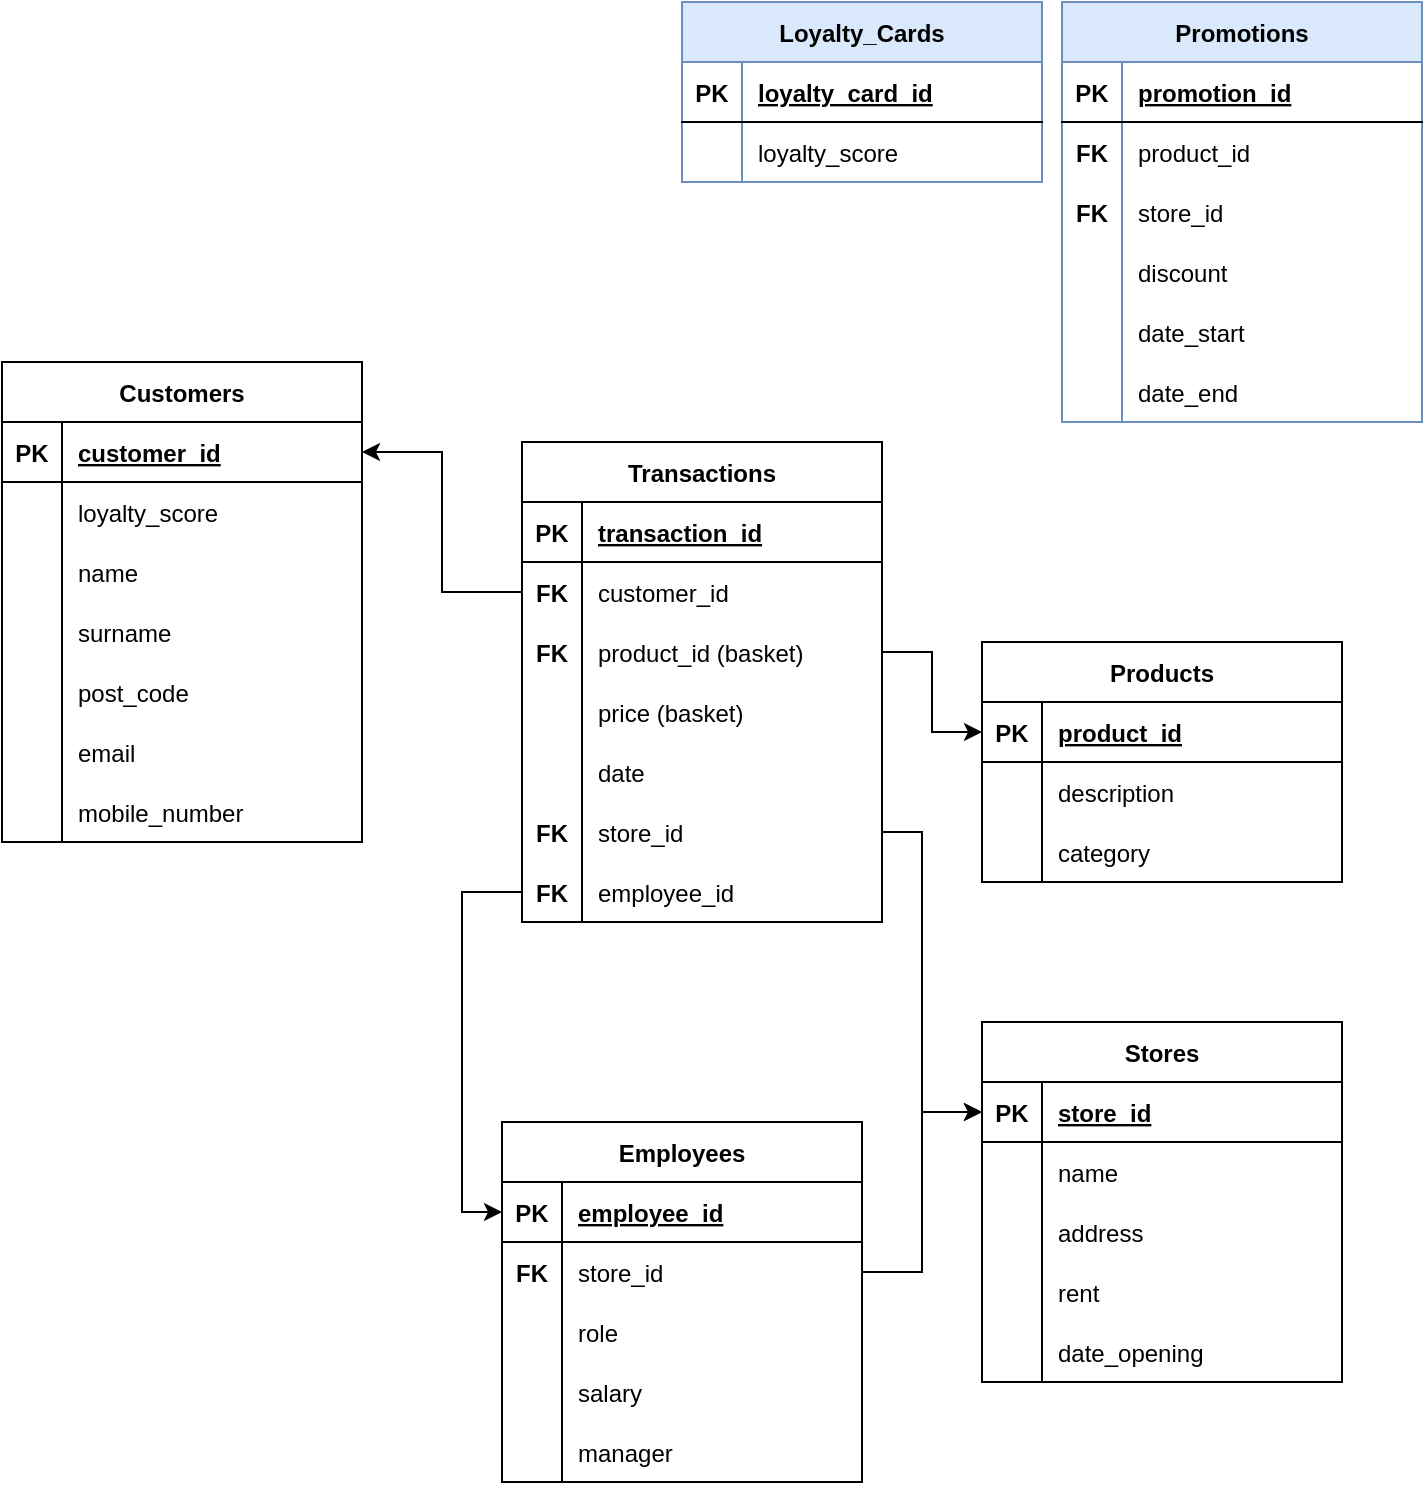 <mxfile version="17.4.6" type="github">
  <diagram id="8zpgHY2eC4enXWlwEsFc" name="Page-1">
    <mxGraphModel dx="1426" dy="801" grid="1" gridSize="10" guides="1" tooltips="1" connect="1" arrows="1" fold="1" page="1" pageScale="1" pageWidth="827" pageHeight="1169" math="0" shadow="0">
      <root>
        <mxCell id="0" />
        <mxCell id="1" parent="0" />
        <mxCell id="gg4rEo2kOgMT4Y4ymjYf-1" value="Customers" style="shape=table;startSize=30;container=1;collapsible=1;childLayout=tableLayout;fixedRows=1;rowLines=0;fontStyle=1;align=center;resizeLast=1;" vertex="1" parent="1">
          <mxGeometry x="40" y="530" width="180" height="240" as="geometry" />
        </mxCell>
        <mxCell id="gg4rEo2kOgMT4Y4ymjYf-2" value="" style="shape=tableRow;horizontal=0;startSize=0;swimlaneHead=0;swimlaneBody=0;fillColor=none;collapsible=0;dropTarget=0;points=[[0,0.5],[1,0.5]];portConstraint=eastwest;top=0;left=0;right=0;bottom=1;" vertex="1" parent="gg4rEo2kOgMT4Y4ymjYf-1">
          <mxGeometry y="30" width="180" height="30" as="geometry" />
        </mxCell>
        <mxCell id="gg4rEo2kOgMT4Y4ymjYf-3" value="PK" style="shape=partialRectangle;connectable=0;fillColor=none;top=0;left=0;bottom=0;right=0;fontStyle=1;overflow=hidden;" vertex="1" parent="gg4rEo2kOgMT4Y4ymjYf-2">
          <mxGeometry width="30" height="30" as="geometry">
            <mxRectangle width="30" height="30" as="alternateBounds" />
          </mxGeometry>
        </mxCell>
        <mxCell id="gg4rEo2kOgMT4Y4ymjYf-4" value="customer_id" style="shape=partialRectangle;connectable=0;fillColor=none;top=0;left=0;bottom=0;right=0;align=left;spacingLeft=6;fontStyle=5;overflow=hidden;" vertex="1" parent="gg4rEo2kOgMT4Y4ymjYf-2">
          <mxGeometry x="30" width="150" height="30" as="geometry">
            <mxRectangle width="150" height="30" as="alternateBounds" />
          </mxGeometry>
        </mxCell>
        <mxCell id="gg4rEo2kOgMT4Y4ymjYf-5" value="" style="shape=tableRow;horizontal=0;startSize=0;swimlaneHead=0;swimlaneBody=0;fillColor=none;collapsible=0;dropTarget=0;points=[[0,0.5],[1,0.5]];portConstraint=eastwest;top=0;left=0;right=0;bottom=0;" vertex="1" parent="gg4rEo2kOgMT4Y4ymjYf-1">
          <mxGeometry y="60" width="180" height="30" as="geometry" />
        </mxCell>
        <mxCell id="gg4rEo2kOgMT4Y4ymjYf-6" value="" style="shape=partialRectangle;connectable=0;fillColor=none;top=0;left=0;bottom=0;right=0;editable=1;overflow=hidden;fontStyle=1" vertex="1" parent="gg4rEo2kOgMT4Y4ymjYf-5">
          <mxGeometry width="30" height="30" as="geometry">
            <mxRectangle width="30" height="30" as="alternateBounds" />
          </mxGeometry>
        </mxCell>
        <mxCell id="gg4rEo2kOgMT4Y4ymjYf-7" value="loyalty_score" style="shape=partialRectangle;connectable=0;fillColor=none;top=0;left=0;bottom=0;right=0;align=left;spacingLeft=6;overflow=hidden;" vertex="1" parent="gg4rEo2kOgMT4Y4ymjYf-5">
          <mxGeometry x="30" width="150" height="30" as="geometry">
            <mxRectangle width="150" height="30" as="alternateBounds" />
          </mxGeometry>
        </mxCell>
        <mxCell id="gg4rEo2kOgMT4Y4ymjYf-8" value="" style="shape=tableRow;horizontal=0;startSize=0;swimlaneHead=0;swimlaneBody=0;fillColor=none;collapsible=0;dropTarget=0;points=[[0,0.5],[1,0.5]];portConstraint=eastwest;top=0;left=0;right=0;bottom=0;" vertex="1" parent="gg4rEo2kOgMT4Y4ymjYf-1">
          <mxGeometry y="90" width="180" height="30" as="geometry" />
        </mxCell>
        <mxCell id="gg4rEo2kOgMT4Y4ymjYf-9" value="" style="shape=partialRectangle;connectable=0;fillColor=none;top=0;left=0;bottom=0;right=0;editable=1;overflow=hidden;" vertex="1" parent="gg4rEo2kOgMT4Y4ymjYf-8">
          <mxGeometry width="30" height="30" as="geometry">
            <mxRectangle width="30" height="30" as="alternateBounds" />
          </mxGeometry>
        </mxCell>
        <mxCell id="gg4rEo2kOgMT4Y4ymjYf-10" value="name" style="shape=partialRectangle;connectable=0;fillColor=none;top=0;left=0;bottom=0;right=0;align=left;spacingLeft=6;overflow=hidden;" vertex="1" parent="gg4rEo2kOgMT4Y4ymjYf-8">
          <mxGeometry x="30" width="150" height="30" as="geometry">
            <mxRectangle width="150" height="30" as="alternateBounds" />
          </mxGeometry>
        </mxCell>
        <mxCell id="gg4rEo2kOgMT4Y4ymjYf-11" value="" style="shape=tableRow;horizontal=0;startSize=0;swimlaneHead=0;swimlaneBody=0;fillColor=none;collapsible=0;dropTarget=0;points=[[0,0.5],[1,0.5]];portConstraint=eastwest;top=0;left=0;right=0;bottom=0;" vertex="1" parent="gg4rEo2kOgMT4Y4ymjYf-1">
          <mxGeometry y="120" width="180" height="30" as="geometry" />
        </mxCell>
        <mxCell id="gg4rEo2kOgMT4Y4ymjYf-12" value="" style="shape=partialRectangle;connectable=0;fillColor=none;top=0;left=0;bottom=0;right=0;editable=1;overflow=hidden;" vertex="1" parent="gg4rEo2kOgMT4Y4ymjYf-11">
          <mxGeometry width="30" height="30" as="geometry">
            <mxRectangle width="30" height="30" as="alternateBounds" />
          </mxGeometry>
        </mxCell>
        <mxCell id="gg4rEo2kOgMT4Y4ymjYf-13" value="surname" style="shape=partialRectangle;connectable=0;fillColor=none;top=0;left=0;bottom=0;right=0;align=left;spacingLeft=6;overflow=hidden;" vertex="1" parent="gg4rEo2kOgMT4Y4ymjYf-11">
          <mxGeometry x="30" width="150" height="30" as="geometry">
            <mxRectangle width="150" height="30" as="alternateBounds" />
          </mxGeometry>
        </mxCell>
        <mxCell id="gg4rEo2kOgMT4Y4ymjYf-82" style="shape=tableRow;horizontal=0;startSize=0;swimlaneHead=0;swimlaneBody=0;fillColor=none;collapsible=0;dropTarget=0;points=[[0,0.5],[1,0.5]];portConstraint=eastwest;top=0;left=0;right=0;bottom=0;" vertex="1" parent="gg4rEo2kOgMT4Y4ymjYf-1">
          <mxGeometry y="150" width="180" height="30" as="geometry" />
        </mxCell>
        <mxCell id="gg4rEo2kOgMT4Y4ymjYf-83" style="shape=partialRectangle;connectable=0;fillColor=none;top=0;left=0;bottom=0;right=0;editable=1;overflow=hidden;" vertex="1" parent="gg4rEo2kOgMT4Y4ymjYf-82">
          <mxGeometry width="30" height="30" as="geometry">
            <mxRectangle width="30" height="30" as="alternateBounds" />
          </mxGeometry>
        </mxCell>
        <mxCell id="gg4rEo2kOgMT4Y4ymjYf-84" value="post_code" style="shape=partialRectangle;connectable=0;fillColor=none;top=0;left=0;bottom=0;right=0;align=left;spacingLeft=6;overflow=hidden;" vertex="1" parent="gg4rEo2kOgMT4Y4ymjYf-82">
          <mxGeometry x="30" width="150" height="30" as="geometry">
            <mxRectangle width="150" height="30" as="alternateBounds" />
          </mxGeometry>
        </mxCell>
        <mxCell id="gg4rEo2kOgMT4Y4ymjYf-85" style="shape=tableRow;horizontal=0;startSize=0;swimlaneHead=0;swimlaneBody=0;fillColor=none;collapsible=0;dropTarget=0;points=[[0,0.5],[1,0.5]];portConstraint=eastwest;top=0;left=0;right=0;bottom=0;" vertex="1" parent="gg4rEo2kOgMT4Y4ymjYf-1">
          <mxGeometry y="180" width="180" height="30" as="geometry" />
        </mxCell>
        <mxCell id="gg4rEo2kOgMT4Y4ymjYf-86" style="shape=partialRectangle;connectable=0;fillColor=none;top=0;left=0;bottom=0;right=0;editable=1;overflow=hidden;" vertex="1" parent="gg4rEo2kOgMT4Y4ymjYf-85">
          <mxGeometry width="30" height="30" as="geometry">
            <mxRectangle width="30" height="30" as="alternateBounds" />
          </mxGeometry>
        </mxCell>
        <mxCell id="gg4rEo2kOgMT4Y4ymjYf-87" value="email" style="shape=partialRectangle;connectable=0;fillColor=none;top=0;left=0;bottom=0;right=0;align=left;spacingLeft=6;overflow=hidden;" vertex="1" parent="gg4rEo2kOgMT4Y4ymjYf-85">
          <mxGeometry x="30" width="150" height="30" as="geometry">
            <mxRectangle width="150" height="30" as="alternateBounds" />
          </mxGeometry>
        </mxCell>
        <mxCell id="gg4rEo2kOgMT4Y4ymjYf-88" style="shape=tableRow;horizontal=0;startSize=0;swimlaneHead=0;swimlaneBody=0;fillColor=none;collapsible=0;dropTarget=0;points=[[0,0.5],[1,0.5]];portConstraint=eastwest;top=0;left=0;right=0;bottom=0;" vertex="1" parent="gg4rEo2kOgMT4Y4ymjYf-1">
          <mxGeometry y="210" width="180" height="30" as="geometry" />
        </mxCell>
        <mxCell id="gg4rEo2kOgMT4Y4ymjYf-89" style="shape=partialRectangle;connectable=0;fillColor=none;top=0;left=0;bottom=0;right=0;editable=1;overflow=hidden;" vertex="1" parent="gg4rEo2kOgMT4Y4ymjYf-88">
          <mxGeometry width="30" height="30" as="geometry">
            <mxRectangle width="30" height="30" as="alternateBounds" />
          </mxGeometry>
        </mxCell>
        <mxCell id="gg4rEo2kOgMT4Y4ymjYf-90" value="mobile_number" style="shape=partialRectangle;connectable=0;fillColor=none;top=0;left=0;bottom=0;right=0;align=left;spacingLeft=6;overflow=hidden;" vertex="1" parent="gg4rEo2kOgMT4Y4ymjYf-88">
          <mxGeometry x="30" width="150" height="30" as="geometry">
            <mxRectangle width="150" height="30" as="alternateBounds" />
          </mxGeometry>
        </mxCell>
        <mxCell id="gg4rEo2kOgMT4Y4ymjYf-17" value="Transactions" style="shape=table;startSize=30;container=1;collapsible=1;childLayout=tableLayout;fixedRows=1;rowLines=0;fontStyle=1;align=center;resizeLast=1;" vertex="1" parent="1">
          <mxGeometry x="300" y="570" width="180" height="240" as="geometry">
            <mxRectangle x="280" y="430" width="110" height="30" as="alternateBounds" />
          </mxGeometry>
        </mxCell>
        <mxCell id="gg4rEo2kOgMT4Y4ymjYf-18" value="" style="shape=tableRow;horizontal=0;startSize=0;swimlaneHead=0;swimlaneBody=0;fillColor=none;collapsible=0;dropTarget=0;points=[[0,0.5],[1,0.5]];portConstraint=eastwest;top=0;left=0;right=0;bottom=1;" vertex="1" parent="gg4rEo2kOgMT4Y4ymjYf-17">
          <mxGeometry y="30" width="180" height="30" as="geometry" />
        </mxCell>
        <mxCell id="gg4rEo2kOgMT4Y4ymjYf-19" value="PK" style="shape=partialRectangle;connectable=0;fillColor=none;top=0;left=0;bottom=0;right=0;fontStyle=1;overflow=hidden;" vertex="1" parent="gg4rEo2kOgMT4Y4ymjYf-18">
          <mxGeometry width="30" height="30" as="geometry">
            <mxRectangle width="30" height="30" as="alternateBounds" />
          </mxGeometry>
        </mxCell>
        <mxCell id="gg4rEo2kOgMT4Y4ymjYf-20" value="transaction_id" style="shape=partialRectangle;connectable=0;fillColor=none;top=0;left=0;bottom=0;right=0;align=left;spacingLeft=6;fontStyle=5;overflow=hidden;" vertex="1" parent="gg4rEo2kOgMT4Y4ymjYf-18">
          <mxGeometry x="30" width="150" height="30" as="geometry">
            <mxRectangle width="150" height="30" as="alternateBounds" />
          </mxGeometry>
        </mxCell>
        <mxCell id="gg4rEo2kOgMT4Y4ymjYf-21" value="" style="shape=tableRow;horizontal=0;startSize=0;swimlaneHead=0;swimlaneBody=0;fillColor=none;collapsible=0;dropTarget=0;points=[[0,0.5],[1,0.5]];portConstraint=eastwest;top=0;left=0;right=0;bottom=0;" vertex="1" parent="gg4rEo2kOgMT4Y4ymjYf-17">
          <mxGeometry y="60" width="180" height="30" as="geometry" />
        </mxCell>
        <mxCell id="gg4rEo2kOgMT4Y4ymjYf-22" value="FK" style="shape=partialRectangle;connectable=0;fillColor=none;top=0;left=0;bottom=0;right=0;editable=1;overflow=hidden;fontStyle=1" vertex="1" parent="gg4rEo2kOgMT4Y4ymjYf-21">
          <mxGeometry width="30" height="30" as="geometry">
            <mxRectangle width="30" height="30" as="alternateBounds" />
          </mxGeometry>
        </mxCell>
        <mxCell id="gg4rEo2kOgMT4Y4ymjYf-23" value="customer_id" style="shape=partialRectangle;connectable=0;fillColor=none;top=0;left=0;bottom=0;right=0;align=left;spacingLeft=6;overflow=hidden;" vertex="1" parent="gg4rEo2kOgMT4Y4ymjYf-21">
          <mxGeometry x="30" width="150" height="30" as="geometry">
            <mxRectangle width="150" height="30" as="alternateBounds" />
          </mxGeometry>
        </mxCell>
        <mxCell id="gg4rEo2kOgMT4Y4ymjYf-148" style="shape=tableRow;horizontal=0;startSize=0;swimlaneHead=0;swimlaneBody=0;fillColor=none;collapsible=0;dropTarget=0;points=[[0,0.5],[1,0.5]];portConstraint=eastwest;top=0;left=0;right=0;bottom=0;" vertex="1" parent="gg4rEo2kOgMT4Y4ymjYf-17">
          <mxGeometry y="90" width="180" height="30" as="geometry" />
        </mxCell>
        <mxCell id="gg4rEo2kOgMT4Y4ymjYf-149" value="FK" style="shape=partialRectangle;connectable=0;fillColor=none;top=0;left=0;bottom=0;right=0;editable=1;overflow=hidden;fontStyle=1" vertex="1" parent="gg4rEo2kOgMT4Y4ymjYf-148">
          <mxGeometry width="30" height="30" as="geometry">
            <mxRectangle width="30" height="30" as="alternateBounds" />
          </mxGeometry>
        </mxCell>
        <mxCell id="gg4rEo2kOgMT4Y4ymjYf-150" value="product_id (basket)" style="shape=partialRectangle;connectable=0;fillColor=none;top=0;left=0;bottom=0;right=0;align=left;spacingLeft=6;overflow=hidden;" vertex="1" parent="gg4rEo2kOgMT4Y4ymjYf-148">
          <mxGeometry x="30" width="150" height="30" as="geometry">
            <mxRectangle width="150" height="30" as="alternateBounds" />
          </mxGeometry>
        </mxCell>
        <mxCell id="gg4rEo2kOgMT4Y4ymjYf-154" style="shape=tableRow;horizontal=0;startSize=0;swimlaneHead=0;swimlaneBody=0;fillColor=none;collapsible=0;dropTarget=0;points=[[0,0.5],[1,0.5]];portConstraint=eastwest;top=0;left=0;right=0;bottom=0;" vertex="1" parent="gg4rEo2kOgMT4Y4ymjYf-17">
          <mxGeometry y="120" width="180" height="30" as="geometry" />
        </mxCell>
        <mxCell id="gg4rEo2kOgMT4Y4ymjYf-155" style="shape=partialRectangle;connectable=0;fillColor=none;top=0;left=0;bottom=0;right=0;editable=1;overflow=hidden;fontStyle=1" vertex="1" parent="gg4rEo2kOgMT4Y4ymjYf-154">
          <mxGeometry width="30" height="30" as="geometry">
            <mxRectangle width="30" height="30" as="alternateBounds" />
          </mxGeometry>
        </mxCell>
        <mxCell id="gg4rEo2kOgMT4Y4ymjYf-156" value="price (basket)" style="shape=partialRectangle;connectable=0;fillColor=none;top=0;left=0;bottom=0;right=0;align=left;spacingLeft=6;overflow=hidden;" vertex="1" parent="gg4rEo2kOgMT4Y4ymjYf-154">
          <mxGeometry x="30" width="150" height="30" as="geometry">
            <mxRectangle width="150" height="30" as="alternateBounds" />
          </mxGeometry>
        </mxCell>
        <mxCell id="gg4rEo2kOgMT4Y4ymjYf-27" value="" style="shape=tableRow;horizontal=0;startSize=0;swimlaneHead=0;swimlaneBody=0;fillColor=none;collapsible=0;dropTarget=0;points=[[0,0.5],[1,0.5]];portConstraint=eastwest;top=0;left=0;right=0;bottom=0;" vertex="1" parent="gg4rEo2kOgMT4Y4ymjYf-17">
          <mxGeometry y="150" width="180" height="30" as="geometry" />
        </mxCell>
        <mxCell id="gg4rEo2kOgMT4Y4ymjYf-28" value="" style="shape=partialRectangle;connectable=0;fillColor=none;top=0;left=0;bottom=0;right=0;editable=1;overflow=hidden;" vertex="1" parent="gg4rEo2kOgMT4Y4ymjYf-27">
          <mxGeometry width="30" height="30" as="geometry">
            <mxRectangle width="30" height="30" as="alternateBounds" />
          </mxGeometry>
        </mxCell>
        <mxCell id="gg4rEo2kOgMT4Y4ymjYf-29" value="date" style="shape=partialRectangle;connectable=0;fillColor=none;top=0;left=0;bottom=0;right=0;align=left;spacingLeft=6;overflow=hidden;" vertex="1" parent="gg4rEo2kOgMT4Y4ymjYf-27">
          <mxGeometry x="30" width="150" height="30" as="geometry">
            <mxRectangle width="150" height="30" as="alternateBounds" />
          </mxGeometry>
        </mxCell>
        <mxCell id="gg4rEo2kOgMT4Y4ymjYf-76" style="shape=tableRow;horizontal=0;startSize=0;swimlaneHead=0;swimlaneBody=0;fillColor=none;collapsible=0;dropTarget=0;points=[[0,0.5],[1,0.5]];portConstraint=eastwest;top=0;left=0;right=0;bottom=0;" vertex="1" parent="gg4rEo2kOgMT4Y4ymjYf-17">
          <mxGeometry y="180" width="180" height="30" as="geometry" />
        </mxCell>
        <mxCell id="gg4rEo2kOgMT4Y4ymjYf-77" value="FK" style="shape=partialRectangle;connectable=0;fillColor=none;top=0;left=0;bottom=0;right=0;editable=1;overflow=hidden;fontStyle=1" vertex="1" parent="gg4rEo2kOgMT4Y4ymjYf-76">
          <mxGeometry width="30" height="30" as="geometry">
            <mxRectangle width="30" height="30" as="alternateBounds" />
          </mxGeometry>
        </mxCell>
        <mxCell id="gg4rEo2kOgMT4Y4ymjYf-78" value="store_id" style="shape=partialRectangle;connectable=0;fillColor=none;top=0;left=0;bottom=0;right=0;align=left;spacingLeft=6;overflow=hidden;" vertex="1" parent="gg4rEo2kOgMT4Y4ymjYf-76">
          <mxGeometry x="30" width="150" height="30" as="geometry">
            <mxRectangle width="150" height="30" as="alternateBounds" />
          </mxGeometry>
        </mxCell>
        <mxCell id="gg4rEo2kOgMT4Y4ymjYf-79" style="shape=tableRow;horizontal=0;startSize=0;swimlaneHead=0;swimlaneBody=0;fillColor=none;collapsible=0;dropTarget=0;points=[[0,0.5],[1,0.5]];portConstraint=eastwest;top=0;left=0;right=0;bottom=0;" vertex="1" parent="gg4rEo2kOgMT4Y4ymjYf-17">
          <mxGeometry y="210" width="180" height="30" as="geometry" />
        </mxCell>
        <mxCell id="gg4rEo2kOgMT4Y4ymjYf-80" value="FK" style="shape=partialRectangle;connectable=0;fillColor=none;top=0;left=0;bottom=0;right=0;editable=1;overflow=hidden;fontStyle=1" vertex="1" parent="gg4rEo2kOgMT4Y4ymjYf-79">
          <mxGeometry width="30" height="30" as="geometry">
            <mxRectangle width="30" height="30" as="alternateBounds" />
          </mxGeometry>
        </mxCell>
        <mxCell id="gg4rEo2kOgMT4Y4ymjYf-81" value="employee_id" style="shape=partialRectangle;connectable=0;fillColor=none;top=0;left=0;bottom=0;right=0;align=left;spacingLeft=6;overflow=hidden;" vertex="1" parent="gg4rEo2kOgMT4Y4ymjYf-79">
          <mxGeometry x="30" width="150" height="30" as="geometry">
            <mxRectangle width="150" height="30" as="alternateBounds" />
          </mxGeometry>
        </mxCell>
        <mxCell id="gg4rEo2kOgMT4Y4ymjYf-31" value="" style="shape=tableRow;horizontal=0;startSize=0;swimlaneHead=0;swimlaneBody=0;fillColor=none;collapsible=0;dropTarget=0;points=[[0,0.5],[1,0.5]];portConstraint=eastwest;top=0;left=0;right=0;bottom=0;" vertex="1" parent="1">
          <mxGeometry x="40" y="680" width="180" height="30" as="geometry" />
        </mxCell>
        <mxCell id="gg4rEo2kOgMT4Y4ymjYf-32" value="" style="shape=partialRectangle;connectable=0;fillColor=none;top=0;left=0;bottom=0;right=0;editable=1;overflow=hidden;" vertex="1" parent="gg4rEo2kOgMT4Y4ymjYf-31">
          <mxGeometry width="30" height="30" as="geometry">
            <mxRectangle width="30" height="30" as="alternateBounds" />
          </mxGeometry>
        </mxCell>
        <mxCell id="gg4rEo2kOgMT4Y4ymjYf-91" value="Products" style="shape=table;startSize=30;container=1;collapsible=1;childLayout=tableLayout;fixedRows=1;rowLines=0;fontStyle=1;align=center;resizeLast=1;" vertex="1" parent="1">
          <mxGeometry x="530" y="670" width="180" height="120" as="geometry">
            <mxRectangle x="280" y="430" width="110" height="30" as="alternateBounds" />
          </mxGeometry>
        </mxCell>
        <mxCell id="gg4rEo2kOgMT4Y4ymjYf-92" value="" style="shape=tableRow;horizontal=0;startSize=0;swimlaneHead=0;swimlaneBody=0;fillColor=none;collapsible=0;dropTarget=0;points=[[0,0.5],[1,0.5]];portConstraint=eastwest;top=0;left=0;right=0;bottom=1;" vertex="1" parent="gg4rEo2kOgMT4Y4ymjYf-91">
          <mxGeometry y="30" width="180" height="30" as="geometry" />
        </mxCell>
        <mxCell id="gg4rEo2kOgMT4Y4ymjYf-93" value="PK" style="shape=partialRectangle;connectable=0;fillColor=none;top=0;left=0;bottom=0;right=0;fontStyle=1;overflow=hidden;" vertex="1" parent="gg4rEo2kOgMT4Y4ymjYf-92">
          <mxGeometry width="30" height="30" as="geometry">
            <mxRectangle width="30" height="30" as="alternateBounds" />
          </mxGeometry>
        </mxCell>
        <mxCell id="gg4rEo2kOgMT4Y4ymjYf-94" value="product_id" style="shape=partialRectangle;connectable=0;fillColor=none;top=0;left=0;bottom=0;right=0;align=left;spacingLeft=6;fontStyle=5;overflow=hidden;" vertex="1" parent="gg4rEo2kOgMT4Y4ymjYf-92">
          <mxGeometry x="30" width="150" height="30" as="geometry">
            <mxRectangle width="150" height="30" as="alternateBounds" />
          </mxGeometry>
        </mxCell>
        <mxCell id="gg4rEo2kOgMT4Y4ymjYf-95" value="" style="shape=tableRow;horizontal=0;startSize=0;swimlaneHead=0;swimlaneBody=0;fillColor=none;collapsible=0;dropTarget=0;points=[[0,0.5],[1,0.5]];portConstraint=eastwest;top=0;left=0;right=0;bottom=0;" vertex="1" parent="gg4rEo2kOgMT4Y4ymjYf-91">
          <mxGeometry y="60" width="180" height="30" as="geometry" />
        </mxCell>
        <mxCell id="gg4rEo2kOgMT4Y4ymjYf-96" value="" style="shape=partialRectangle;connectable=0;fillColor=none;top=0;left=0;bottom=0;right=0;editable=1;overflow=hidden;fontStyle=1" vertex="1" parent="gg4rEo2kOgMT4Y4ymjYf-95">
          <mxGeometry width="30" height="30" as="geometry">
            <mxRectangle width="30" height="30" as="alternateBounds" />
          </mxGeometry>
        </mxCell>
        <mxCell id="gg4rEo2kOgMT4Y4ymjYf-97" value="description" style="shape=partialRectangle;connectable=0;fillColor=none;top=0;left=0;bottom=0;right=0;align=left;spacingLeft=6;overflow=hidden;" vertex="1" parent="gg4rEo2kOgMT4Y4ymjYf-95">
          <mxGeometry x="30" width="150" height="30" as="geometry">
            <mxRectangle width="150" height="30" as="alternateBounds" />
          </mxGeometry>
        </mxCell>
        <mxCell id="gg4rEo2kOgMT4Y4ymjYf-98" value="" style="shape=tableRow;horizontal=0;startSize=0;swimlaneHead=0;swimlaneBody=0;fillColor=none;collapsible=0;dropTarget=0;points=[[0,0.5],[1,0.5]];portConstraint=eastwest;top=0;left=0;right=0;bottom=0;" vertex="1" parent="gg4rEo2kOgMT4Y4ymjYf-91">
          <mxGeometry y="90" width="180" height="30" as="geometry" />
        </mxCell>
        <mxCell id="gg4rEo2kOgMT4Y4ymjYf-99" value="" style="shape=partialRectangle;connectable=0;fillColor=none;top=0;left=0;bottom=0;right=0;editable=1;overflow=hidden;" vertex="1" parent="gg4rEo2kOgMT4Y4ymjYf-98">
          <mxGeometry width="30" height="30" as="geometry">
            <mxRectangle width="30" height="30" as="alternateBounds" />
          </mxGeometry>
        </mxCell>
        <mxCell id="gg4rEo2kOgMT4Y4ymjYf-100" value="category" style="shape=partialRectangle;connectable=0;fillColor=none;top=0;left=0;bottom=0;right=0;align=left;spacingLeft=6;overflow=hidden;" vertex="1" parent="gg4rEo2kOgMT4Y4ymjYf-98">
          <mxGeometry x="30" width="150" height="30" as="geometry">
            <mxRectangle width="150" height="30" as="alternateBounds" />
          </mxGeometry>
        </mxCell>
        <mxCell id="gg4rEo2kOgMT4Y4ymjYf-110" value="Loyalty_Cards" style="shape=table;startSize=30;container=1;collapsible=1;childLayout=tableLayout;fixedRows=1;rowLines=0;fontStyle=1;align=center;resizeLast=1;fillColor=#dae8fc;strokeColor=#6c8ebf;" vertex="1" parent="1">
          <mxGeometry x="380" y="350" width="180" height="90" as="geometry">
            <mxRectangle x="280" y="430" width="110" height="30" as="alternateBounds" />
          </mxGeometry>
        </mxCell>
        <mxCell id="gg4rEo2kOgMT4Y4ymjYf-111" value="" style="shape=tableRow;horizontal=0;startSize=0;swimlaneHead=0;swimlaneBody=0;fillColor=none;collapsible=0;dropTarget=0;points=[[0,0.5],[1,0.5]];portConstraint=eastwest;top=0;left=0;right=0;bottom=1;" vertex="1" parent="gg4rEo2kOgMT4Y4ymjYf-110">
          <mxGeometry y="30" width="180" height="30" as="geometry" />
        </mxCell>
        <mxCell id="gg4rEo2kOgMT4Y4ymjYf-112" value="PK" style="shape=partialRectangle;connectable=0;fillColor=none;top=0;left=0;bottom=0;right=0;fontStyle=1;overflow=hidden;" vertex="1" parent="gg4rEo2kOgMT4Y4ymjYf-111">
          <mxGeometry width="30" height="30" as="geometry">
            <mxRectangle width="30" height="30" as="alternateBounds" />
          </mxGeometry>
        </mxCell>
        <mxCell id="gg4rEo2kOgMT4Y4ymjYf-113" value="loyalty_card_id" style="shape=partialRectangle;connectable=0;fillColor=none;top=0;left=0;bottom=0;right=0;align=left;spacingLeft=6;fontStyle=5;overflow=hidden;" vertex="1" parent="gg4rEo2kOgMT4Y4ymjYf-111">
          <mxGeometry x="30" width="150" height="30" as="geometry">
            <mxRectangle width="150" height="30" as="alternateBounds" />
          </mxGeometry>
        </mxCell>
        <mxCell id="gg4rEo2kOgMT4Y4ymjYf-117" value="" style="shape=tableRow;horizontal=0;startSize=0;swimlaneHead=0;swimlaneBody=0;fillColor=none;collapsible=0;dropTarget=0;points=[[0,0.5],[1,0.5]];portConstraint=eastwest;top=0;left=0;right=0;bottom=0;" vertex="1" parent="gg4rEo2kOgMT4Y4ymjYf-110">
          <mxGeometry y="60" width="180" height="30" as="geometry" />
        </mxCell>
        <mxCell id="gg4rEo2kOgMT4Y4ymjYf-118" value="" style="shape=partialRectangle;connectable=0;fillColor=none;top=0;left=0;bottom=0;right=0;editable=1;overflow=hidden;" vertex="1" parent="gg4rEo2kOgMT4Y4ymjYf-117">
          <mxGeometry width="30" height="30" as="geometry">
            <mxRectangle width="30" height="30" as="alternateBounds" />
          </mxGeometry>
        </mxCell>
        <mxCell id="gg4rEo2kOgMT4Y4ymjYf-119" value="loyalty_score" style="shape=partialRectangle;connectable=0;fillColor=none;top=0;left=0;bottom=0;right=0;align=left;spacingLeft=6;overflow=hidden;" vertex="1" parent="gg4rEo2kOgMT4Y4ymjYf-117">
          <mxGeometry x="30" width="150" height="30" as="geometry">
            <mxRectangle width="150" height="30" as="alternateBounds" />
          </mxGeometry>
        </mxCell>
        <mxCell id="gg4rEo2kOgMT4Y4ymjYf-147" style="edgeStyle=orthogonalEdgeStyle;rounded=0;orthogonalLoop=1;jettySize=auto;html=1;entryX=1;entryY=0.5;entryDx=0;entryDy=0;" edge="1" parent="1" source="gg4rEo2kOgMT4Y4ymjYf-21" target="gg4rEo2kOgMT4Y4ymjYf-2">
          <mxGeometry relative="1" as="geometry" />
        </mxCell>
        <mxCell id="gg4rEo2kOgMT4Y4ymjYf-157" style="edgeStyle=orthogonalEdgeStyle;rounded=0;orthogonalLoop=1;jettySize=auto;html=1;entryX=0;entryY=0.5;entryDx=0;entryDy=0;" edge="1" parent="1" source="gg4rEo2kOgMT4Y4ymjYf-148" target="gg4rEo2kOgMT4Y4ymjYf-92">
          <mxGeometry relative="1" as="geometry" />
        </mxCell>
        <mxCell id="gg4rEo2kOgMT4Y4ymjYf-158" value="Employees" style="shape=table;startSize=30;container=1;collapsible=1;childLayout=tableLayout;fixedRows=1;rowLines=0;fontStyle=1;align=center;resizeLast=1;" vertex="1" parent="1">
          <mxGeometry x="290" y="910" width="180" height="180" as="geometry">
            <mxRectangle x="280" y="430" width="110" height="30" as="alternateBounds" />
          </mxGeometry>
        </mxCell>
        <mxCell id="gg4rEo2kOgMT4Y4ymjYf-159" value="" style="shape=tableRow;horizontal=0;startSize=0;swimlaneHead=0;swimlaneBody=0;fillColor=none;collapsible=0;dropTarget=0;points=[[0,0.5],[1,0.5]];portConstraint=eastwest;top=0;left=0;right=0;bottom=1;" vertex="1" parent="gg4rEo2kOgMT4Y4ymjYf-158">
          <mxGeometry y="30" width="180" height="30" as="geometry" />
        </mxCell>
        <mxCell id="gg4rEo2kOgMT4Y4ymjYf-160" value="PK" style="shape=partialRectangle;connectable=0;fillColor=none;top=0;left=0;bottom=0;right=0;fontStyle=1;overflow=hidden;" vertex="1" parent="gg4rEo2kOgMT4Y4ymjYf-159">
          <mxGeometry width="30" height="30" as="geometry">
            <mxRectangle width="30" height="30" as="alternateBounds" />
          </mxGeometry>
        </mxCell>
        <mxCell id="gg4rEo2kOgMT4Y4ymjYf-161" value="employee_id" style="shape=partialRectangle;connectable=0;fillColor=none;top=0;left=0;bottom=0;right=0;align=left;spacingLeft=6;fontStyle=5;overflow=hidden;" vertex="1" parent="gg4rEo2kOgMT4Y4ymjYf-159">
          <mxGeometry x="30" width="150" height="30" as="geometry">
            <mxRectangle width="150" height="30" as="alternateBounds" />
          </mxGeometry>
        </mxCell>
        <mxCell id="gg4rEo2kOgMT4Y4ymjYf-162" value="" style="shape=tableRow;horizontal=0;startSize=0;swimlaneHead=0;swimlaneBody=0;fillColor=none;collapsible=0;dropTarget=0;points=[[0,0.5],[1,0.5]];portConstraint=eastwest;top=0;left=0;right=0;bottom=0;" vertex="1" parent="gg4rEo2kOgMT4Y4ymjYf-158">
          <mxGeometry y="60" width="180" height="30" as="geometry" />
        </mxCell>
        <mxCell id="gg4rEo2kOgMT4Y4ymjYf-163" value="FK" style="shape=partialRectangle;connectable=0;fillColor=none;top=0;left=0;bottom=0;right=0;editable=1;overflow=hidden;fontStyle=1" vertex="1" parent="gg4rEo2kOgMT4Y4ymjYf-162">
          <mxGeometry width="30" height="30" as="geometry">
            <mxRectangle width="30" height="30" as="alternateBounds" />
          </mxGeometry>
        </mxCell>
        <mxCell id="gg4rEo2kOgMT4Y4ymjYf-164" value="store_id" style="shape=partialRectangle;connectable=0;fillColor=none;top=0;left=0;bottom=0;right=0;align=left;spacingLeft=6;overflow=hidden;" vertex="1" parent="gg4rEo2kOgMT4Y4ymjYf-162">
          <mxGeometry x="30" width="150" height="30" as="geometry">
            <mxRectangle width="150" height="30" as="alternateBounds" />
          </mxGeometry>
        </mxCell>
        <mxCell id="gg4rEo2kOgMT4Y4ymjYf-165" value="" style="shape=tableRow;horizontal=0;startSize=0;swimlaneHead=0;swimlaneBody=0;fillColor=none;collapsible=0;dropTarget=0;points=[[0,0.5],[1,0.5]];portConstraint=eastwest;top=0;left=0;right=0;bottom=0;" vertex="1" parent="gg4rEo2kOgMT4Y4ymjYf-158">
          <mxGeometry y="90" width="180" height="30" as="geometry" />
        </mxCell>
        <mxCell id="gg4rEo2kOgMT4Y4ymjYf-166" value="" style="shape=partialRectangle;connectable=0;fillColor=none;top=0;left=0;bottom=0;right=0;editable=1;overflow=hidden;" vertex="1" parent="gg4rEo2kOgMT4Y4ymjYf-165">
          <mxGeometry width="30" height="30" as="geometry">
            <mxRectangle width="30" height="30" as="alternateBounds" />
          </mxGeometry>
        </mxCell>
        <mxCell id="gg4rEo2kOgMT4Y4ymjYf-167" value="role" style="shape=partialRectangle;connectable=0;fillColor=none;top=0;left=0;bottom=0;right=0;align=left;spacingLeft=6;overflow=hidden;" vertex="1" parent="gg4rEo2kOgMT4Y4ymjYf-165">
          <mxGeometry x="30" width="150" height="30" as="geometry">
            <mxRectangle width="150" height="30" as="alternateBounds" />
          </mxGeometry>
        </mxCell>
        <mxCell id="gg4rEo2kOgMT4Y4ymjYf-168" style="shape=tableRow;horizontal=0;startSize=0;swimlaneHead=0;swimlaneBody=0;fillColor=none;collapsible=0;dropTarget=0;points=[[0,0.5],[1,0.5]];portConstraint=eastwest;top=0;left=0;right=0;bottom=0;" vertex="1" parent="gg4rEo2kOgMT4Y4ymjYf-158">
          <mxGeometry y="120" width="180" height="30" as="geometry" />
        </mxCell>
        <mxCell id="gg4rEo2kOgMT4Y4ymjYf-169" style="shape=partialRectangle;connectable=0;fillColor=none;top=0;left=0;bottom=0;right=0;editable=1;overflow=hidden;" vertex="1" parent="gg4rEo2kOgMT4Y4ymjYf-168">
          <mxGeometry width="30" height="30" as="geometry">
            <mxRectangle width="30" height="30" as="alternateBounds" />
          </mxGeometry>
        </mxCell>
        <mxCell id="gg4rEo2kOgMT4Y4ymjYf-170" value="salary" style="shape=partialRectangle;connectable=0;fillColor=none;top=0;left=0;bottom=0;right=0;align=left;spacingLeft=6;overflow=hidden;" vertex="1" parent="gg4rEo2kOgMT4Y4ymjYf-168">
          <mxGeometry x="30" width="150" height="30" as="geometry">
            <mxRectangle width="150" height="30" as="alternateBounds" />
          </mxGeometry>
        </mxCell>
        <mxCell id="gg4rEo2kOgMT4Y4ymjYf-172" style="shape=tableRow;horizontal=0;startSize=0;swimlaneHead=0;swimlaneBody=0;fillColor=none;collapsible=0;dropTarget=0;points=[[0,0.5],[1,0.5]];portConstraint=eastwest;top=0;left=0;right=0;bottom=0;" vertex="1" parent="gg4rEo2kOgMT4Y4ymjYf-158">
          <mxGeometry y="150" width="180" height="30" as="geometry" />
        </mxCell>
        <mxCell id="gg4rEo2kOgMT4Y4ymjYf-173" style="shape=partialRectangle;connectable=0;fillColor=none;top=0;left=0;bottom=0;right=0;editable=1;overflow=hidden;" vertex="1" parent="gg4rEo2kOgMT4Y4ymjYf-172">
          <mxGeometry width="30" height="30" as="geometry">
            <mxRectangle width="30" height="30" as="alternateBounds" />
          </mxGeometry>
        </mxCell>
        <mxCell id="gg4rEo2kOgMT4Y4ymjYf-174" value="manager" style="shape=partialRectangle;connectable=0;fillColor=none;top=0;left=0;bottom=0;right=0;align=left;spacingLeft=6;overflow=hidden;" vertex="1" parent="gg4rEo2kOgMT4Y4ymjYf-172">
          <mxGeometry x="30" width="150" height="30" as="geometry">
            <mxRectangle width="150" height="30" as="alternateBounds" />
          </mxGeometry>
        </mxCell>
        <mxCell id="gg4rEo2kOgMT4Y4ymjYf-175" value="Stores" style="shape=table;startSize=30;container=1;collapsible=1;childLayout=tableLayout;fixedRows=1;rowLines=0;fontStyle=1;align=center;resizeLast=1;" vertex="1" parent="1">
          <mxGeometry x="530" y="860" width="180" height="180" as="geometry">
            <mxRectangle x="280" y="430" width="110" height="30" as="alternateBounds" />
          </mxGeometry>
        </mxCell>
        <mxCell id="gg4rEo2kOgMT4Y4ymjYf-176" value="" style="shape=tableRow;horizontal=0;startSize=0;swimlaneHead=0;swimlaneBody=0;fillColor=none;collapsible=0;dropTarget=0;points=[[0,0.5],[1,0.5]];portConstraint=eastwest;top=0;left=0;right=0;bottom=1;" vertex="1" parent="gg4rEo2kOgMT4Y4ymjYf-175">
          <mxGeometry y="30" width="180" height="30" as="geometry" />
        </mxCell>
        <mxCell id="gg4rEo2kOgMT4Y4ymjYf-177" value="PK" style="shape=partialRectangle;connectable=0;fillColor=none;top=0;left=0;bottom=0;right=0;fontStyle=1;overflow=hidden;" vertex="1" parent="gg4rEo2kOgMT4Y4ymjYf-176">
          <mxGeometry width="30" height="30" as="geometry">
            <mxRectangle width="30" height="30" as="alternateBounds" />
          </mxGeometry>
        </mxCell>
        <mxCell id="gg4rEo2kOgMT4Y4ymjYf-178" value="store_id" style="shape=partialRectangle;connectable=0;fillColor=none;top=0;left=0;bottom=0;right=0;align=left;spacingLeft=6;fontStyle=5;overflow=hidden;" vertex="1" parent="gg4rEo2kOgMT4Y4ymjYf-176">
          <mxGeometry x="30" width="150" height="30" as="geometry">
            <mxRectangle width="150" height="30" as="alternateBounds" />
          </mxGeometry>
        </mxCell>
        <mxCell id="gg4rEo2kOgMT4Y4ymjYf-179" value="" style="shape=tableRow;horizontal=0;startSize=0;swimlaneHead=0;swimlaneBody=0;fillColor=none;collapsible=0;dropTarget=0;points=[[0,0.5],[1,0.5]];portConstraint=eastwest;top=0;left=0;right=0;bottom=0;" vertex="1" parent="gg4rEo2kOgMT4Y4ymjYf-175">
          <mxGeometry y="60" width="180" height="30" as="geometry" />
        </mxCell>
        <mxCell id="gg4rEo2kOgMT4Y4ymjYf-180" value="" style="shape=partialRectangle;connectable=0;fillColor=none;top=0;left=0;bottom=0;right=0;editable=1;overflow=hidden;fontStyle=1" vertex="1" parent="gg4rEo2kOgMT4Y4ymjYf-179">
          <mxGeometry width="30" height="30" as="geometry">
            <mxRectangle width="30" height="30" as="alternateBounds" />
          </mxGeometry>
        </mxCell>
        <mxCell id="gg4rEo2kOgMT4Y4ymjYf-181" value="name" style="shape=partialRectangle;connectable=0;fillColor=none;top=0;left=0;bottom=0;right=0;align=left;spacingLeft=6;overflow=hidden;" vertex="1" parent="gg4rEo2kOgMT4Y4ymjYf-179">
          <mxGeometry x="30" width="150" height="30" as="geometry">
            <mxRectangle width="150" height="30" as="alternateBounds" />
          </mxGeometry>
        </mxCell>
        <mxCell id="gg4rEo2kOgMT4Y4ymjYf-182" value="" style="shape=tableRow;horizontal=0;startSize=0;swimlaneHead=0;swimlaneBody=0;fillColor=none;collapsible=0;dropTarget=0;points=[[0,0.5],[1,0.5]];portConstraint=eastwest;top=0;left=0;right=0;bottom=0;" vertex="1" parent="gg4rEo2kOgMT4Y4ymjYf-175">
          <mxGeometry y="90" width="180" height="30" as="geometry" />
        </mxCell>
        <mxCell id="gg4rEo2kOgMT4Y4ymjYf-183" value="" style="shape=partialRectangle;connectable=0;fillColor=none;top=0;left=0;bottom=0;right=0;editable=1;overflow=hidden;" vertex="1" parent="gg4rEo2kOgMT4Y4ymjYf-182">
          <mxGeometry width="30" height="30" as="geometry">
            <mxRectangle width="30" height="30" as="alternateBounds" />
          </mxGeometry>
        </mxCell>
        <mxCell id="gg4rEo2kOgMT4Y4ymjYf-184" value="address" style="shape=partialRectangle;connectable=0;fillColor=none;top=0;left=0;bottom=0;right=0;align=left;spacingLeft=6;overflow=hidden;" vertex="1" parent="gg4rEo2kOgMT4Y4ymjYf-182">
          <mxGeometry x="30" width="150" height="30" as="geometry">
            <mxRectangle width="150" height="30" as="alternateBounds" />
          </mxGeometry>
        </mxCell>
        <mxCell id="gg4rEo2kOgMT4Y4ymjYf-185" style="shape=tableRow;horizontal=0;startSize=0;swimlaneHead=0;swimlaneBody=0;fillColor=none;collapsible=0;dropTarget=0;points=[[0,0.5],[1,0.5]];portConstraint=eastwest;top=0;left=0;right=0;bottom=0;" vertex="1" parent="gg4rEo2kOgMT4Y4ymjYf-175">
          <mxGeometry y="120" width="180" height="30" as="geometry" />
        </mxCell>
        <mxCell id="gg4rEo2kOgMT4Y4ymjYf-186" style="shape=partialRectangle;connectable=0;fillColor=none;top=0;left=0;bottom=0;right=0;editable=1;overflow=hidden;" vertex="1" parent="gg4rEo2kOgMT4Y4ymjYf-185">
          <mxGeometry width="30" height="30" as="geometry">
            <mxRectangle width="30" height="30" as="alternateBounds" />
          </mxGeometry>
        </mxCell>
        <mxCell id="gg4rEo2kOgMT4Y4ymjYf-187" value="rent" style="shape=partialRectangle;connectable=0;fillColor=none;top=0;left=0;bottom=0;right=0;align=left;spacingLeft=6;overflow=hidden;" vertex="1" parent="gg4rEo2kOgMT4Y4ymjYf-185">
          <mxGeometry x="30" width="150" height="30" as="geometry">
            <mxRectangle width="150" height="30" as="alternateBounds" />
          </mxGeometry>
        </mxCell>
        <mxCell id="gg4rEo2kOgMT4Y4ymjYf-188" style="shape=tableRow;horizontal=0;startSize=0;swimlaneHead=0;swimlaneBody=0;fillColor=none;collapsible=0;dropTarget=0;points=[[0,0.5],[1,0.5]];portConstraint=eastwest;top=0;left=0;right=0;bottom=0;" vertex="1" parent="gg4rEo2kOgMT4Y4ymjYf-175">
          <mxGeometry y="150" width="180" height="30" as="geometry" />
        </mxCell>
        <mxCell id="gg4rEo2kOgMT4Y4ymjYf-189" style="shape=partialRectangle;connectable=0;fillColor=none;top=0;left=0;bottom=0;right=0;editable=1;overflow=hidden;" vertex="1" parent="gg4rEo2kOgMT4Y4ymjYf-188">
          <mxGeometry width="30" height="30" as="geometry">
            <mxRectangle width="30" height="30" as="alternateBounds" />
          </mxGeometry>
        </mxCell>
        <mxCell id="gg4rEo2kOgMT4Y4ymjYf-190" value="date_opening" style="shape=partialRectangle;connectable=0;fillColor=none;top=0;left=0;bottom=0;right=0;align=left;spacingLeft=6;overflow=hidden;" vertex="1" parent="gg4rEo2kOgMT4Y4ymjYf-188">
          <mxGeometry x="30" width="150" height="30" as="geometry">
            <mxRectangle width="150" height="30" as="alternateBounds" />
          </mxGeometry>
        </mxCell>
        <mxCell id="gg4rEo2kOgMT4Y4ymjYf-196" style="edgeStyle=orthogonalEdgeStyle;rounded=0;orthogonalLoop=1;jettySize=auto;html=1;entryX=0;entryY=0.5;entryDx=0;entryDy=0;" edge="1" parent="1" source="gg4rEo2kOgMT4Y4ymjYf-79" target="gg4rEo2kOgMT4Y4ymjYf-159">
          <mxGeometry relative="1" as="geometry" />
        </mxCell>
        <mxCell id="gg4rEo2kOgMT4Y4ymjYf-197" style="edgeStyle=orthogonalEdgeStyle;rounded=0;orthogonalLoop=1;jettySize=auto;html=1;" edge="1" parent="1" source="gg4rEo2kOgMT4Y4ymjYf-162" target="gg4rEo2kOgMT4Y4ymjYf-176">
          <mxGeometry relative="1" as="geometry">
            <Array as="points">
              <mxPoint x="500" y="985" />
              <mxPoint x="500" y="905" />
            </Array>
          </mxGeometry>
        </mxCell>
        <mxCell id="gg4rEo2kOgMT4Y4ymjYf-198" value="Promotions" style="shape=table;startSize=30;container=1;collapsible=1;childLayout=tableLayout;fixedRows=1;rowLines=0;fontStyle=1;align=center;resizeLast=1;fillColor=#dae8fc;strokeColor=#6c8ebf;" vertex="1" parent="1">
          <mxGeometry x="570" y="350" width="180" height="210" as="geometry">
            <mxRectangle x="280" y="430" width="110" height="30" as="alternateBounds" />
          </mxGeometry>
        </mxCell>
        <mxCell id="gg4rEo2kOgMT4Y4ymjYf-199" value="" style="shape=tableRow;horizontal=0;startSize=0;swimlaneHead=0;swimlaneBody=0;fillColor=none;collapsible=0;dropTarget=0;points=[[0,0.5],[1,0.5]];portConstraint=eastwest;top=0;left=0;right=0;bottom=1;" vertex="1" parent="gg4rEo2kOgMT4Y4ymjYf-198">
          <mxGeometry y="30" width="180" height="30" as="geometry" />
        </mxCell>
        <mxCell id="gg4rEo2kOgMT4Y4ymjYf-200" value="PK" style="shape=partialRectangle;connectable=0;fillColor=none;top=0;left=0;bottom=0;right=0;fontStyle=1;overflow=hidden;" vertex="1" parent="gg4rEo2kOgMT4Y4ymjYf-199">
          <mxGeometry width="30" height="30" as="geometry">
            <mxRectangle width="30" height="30" as="alternateBounds" />
          </mxGeometry>
        </mxCell>
        <mxCell id="gg4rEo2kOgMT4Y4ymjYf-201" value="promotion_id" style="shape=partialRectangle;connectable=0;fillColor=none;top=0;left=0;bottom=0;right=0;align=left;spacingLeft=6;fontStyle=5;overflow=hidden;" vertex="1" parent="gg4rEo2kOgMT4Y4ymjYf-199">
          <mxGeometry x="30" width="150" height="30" as="geometry">
            <mxRectangle width="150" height="30" as="alternateBounds" />
          </mxGeometry>
        </mxCell>
        <mxCell id="gg4rEo2kOgMT4Y4ymjYf-211" style="shape=tableRow;horizontal=0;startSize=0;swimlaneHead=0;swimlaneBody=0;fillColor=none;collapsible=0;dropTarget=0;points=[[0,0.5],[1,0.5]];portConstraint=eastwest;top=0;left=0;right=0;bottom=0;" vertex="1" parent="gg4rEo2kOgMT4Y4ymjYf-198">
          <mxGeometry y="60" width="180" height="30" as="geometry" />
        </mxCell>
        <mxCell id="gg4rEo2kOgMT4Y4ymjYf-212" value="FK" style="shape=partialRectangle;connectable=0;fillColor=none;top=0;left=0;bottom=0;right=0;editable=1;overflow=hidden;fontStyle=1" vertex="1" parent="gg4rEo2kOgMT4Y4ymjYf-211">
          <mxGeometry width="30" height="30" as="geometry">
            <mxRectangle width="30" height="30" as="alternateBounds" />
          </mxGeometry>
        </mxCell>
        <mxCell id="gg4rEo2kOgMT4Y4ymjYf-213" value="product_id" style="shape=partialRectangle;connectable=0;fillColor=none;top=0;left=0;bottom=0;right=0;align=left;spacingLeft=6;overflow=hidden;" vertex="1" parent="gg4rEo2kOgMT4Y4ymjYf-211">
          <mxGeometry x="30" width="150" height="30" as="geometry">
            <mxRectangle width="150" height="30" as="alternateBounds" />
          </mxGeometry>
        </mxCell>
        <mxCell id="gg4rEo2kOgMT4Y4ymjYf-219" style="shape=tableRow;horizontal=0;startSize=0;swimlaneHead=0;swimlaneBody=0;fillColor=none;collapsible=0;dropTarget=0;points=[[0,0.5],[1,0.5]];portConstraint=eastwest;top=0;left=0;right=0;bottom=0;" vertex="1" parent="gg4rEo2kOgMT4Y4ymjYf-198">
          <mxGeometry y="90" width="180" height="30" as="geometry" />
        </mxCell>
        <mxCell id="gg4rEo2kOgMT4Y4ymjYf-220" value="FK" style="shape=partialRectangle;connectable=0;fillColor=none;top=0;left=0;bottom=0;right=0;editable=1;overflow=hidden;fontStyle=1" vertex="1" parent="gg4rEo2kOgMT4Y4ymjYf-219">
          <mxGeometry width="30" height="30" as="geometry">
            <mxRectangle width="30" height="30" as="alternateBounds" />
          </mxGeometry>
        </mxCell>
        <mxCell id="gg4rEo2kOgMT4Y4ymjYf-221" value="store_id" style="shape=partialRectangle;connectable=0;fillColor=none;top=0;left=0;bottom=0;right=0;align=left;spacingLeft=6;overflow=hidden;" vertex="1" parent="gg4rEo2kOgMT4Y4ymjYf-219">
          <mxGeometry x="30" width="150" height="30" as="geometry">
            <mxRectangle width="150" height="30" as="alternateBounds" />
          </mxGeometry>
        </mxCell>
        <mxCell id="gg4rEo2kOgMT4Y4ymjYf-202" value="" style="shape=tableRow;horizontal=0;startSize=0;swimlaneHead=0;swimlaneBody=0;fillColor=none;collapsible=0;dropTarget=0;points=[[0,0.5],[1,0.5]];portConstraint=eastwest;top=0;left=0;right=0;bottom=0;" vertex="1" parent="gg4rEo2kOgMT4Y4ymjYf-198">
          <mxGeometry y="120" width="180" height="30" as="geometry" />
        </mxCell>
        <mxCell id="gg4rEo2kOgMT4Y4ymjYf-203" value="" style="shape=partialRectangle;connectable=0;fillColor=none;top=0;left=0;bottom=0;right=0;editable=1;overflow=hidden;fontStyle=1" vertex="1" parent="gg4rEo2kOgMT4Y4ymjYf-202">
          <mxGeometry width="30" height="30" as="geometry">
            <mxRectangle width="30" height="30" as="alternateBounds" />
          </mxGeometry>
        </mxCell>
        <mxCell id="gg4rEo2kOgMT4Y4ymjYf-204" value="discount" style="shape=partialRectangle;connectable=0;fillColor=none;top=0;left=0;bottom=0;right=0;align=left;spacingLeft=6;overflow=hidden;" vertex="1" parent="gg4rEo2kOgMT4Y4ymjYf-202">
          <mxGeometry x="30" width="150" height="30" as="geometry">
            <mxRectangle width="150" height="30" as="alternateBounds" />
          </mxGeometry>
        </mxCell>
        <mxCell id="gg4rEo2kOgMT4Y4ymjYf-205" value="" style="shape=tableRow;horizontal=0;startSize=0;swimlaneHead=0;swimlaneBody=0;fillColor=none;collapsible=0;dropTarget=0;points=[[0,0.5],[1,0.5]];portConstraint=eastwest;top=0;left=0;right=0;bottom=0;" vertex="1" parent="gg4rEo2kOgMT4Y4ymjYf-198">
          <mxGeometry y="150" width="180" height="30" as="geometry" />
        </mxCell>
        <mxCell id="gg4rEo2kOgMT4Y4ymjYf-206" value="" style="shape=partialRectangle;connectable=0;fillColor=none;top=0;left=0;bottom=0;right=0;editable=1;overflow=hidden;" vertex="1" parent="gg4rEo2kOgMT4Y4ymjYf-205">
          <mxGeometry width="30" height="30" as="geometry">
            <mxRectangle width="30" height="30" as="alternateBounds" />
          </mxGeometry>
        </mxCell>
        <mxCell id="gg4rEo2kOgMT4Y4ymjYf-207" value="date_start" style="shape=partialRectangle;connectable=0;fillColor=none;top=0;left=0;bottom=0;right=0;align=left;spacingLeft=6;overflow=hidden;" vertex="1" parent="gg4rEo2kOgMT4Y4ymjYf-205">
          <mxGeometry x="30" width="150" height="30" as="geometry">
            <mxRectangle width="150" height="30" as="alternateBounds" />
          </mxGeometry>
        </mxCell>
        <mxCell id="gg4rEo2kOgMT4Y4ymjYf-208" style="shape=tableRow;horizontal=0;startSize=0;swimlaneHead=0;swimlaneBody=0;fillColor=none;collapsible=0;dropTarget=0;points=[[0,0.5],[1,0.5]];portConstraint=eastwest;top=0;left=0;right=0;bottom=0;" vertex="1" parent="gg4rEo2kOgMT4Y4ymjYf-198">
          <mxGeometry y="180" width="180" height="30" as="geometry" />
        </mxCell>
        <mxCell id="gg4rEo2kOgMT4Y4ymjYf-209" style="shape=partialRectangle;connectable=0;fillColor=none;top=0;left=0;bottom=0;right=0;editable=1;overflow=hidden;" vertex="1" parent="gg4rEo2kOgMT4Y4ymjYf-208">
          <mxGeometry width="30" height="30" as="geometry">
            <mxRectangle width="30" height="30" as="alternateBounds" />
          </mxGeometry>
        </mxCell>
        <mxCell id="gg4rEo2kOgMT4Y4ymjYf-210" value="date_end" style="shape=partialRectangle;connectable=0;fillColor=none;top=0;left=0;bottom=0;right=0;align=left;spacingLeft=6;overflow=hidden;" vertex="1" parent="gg4rEo2kOgMT4Y4ymjYf-208">
          <mxGeometry x="30" width="150" height="30" as="geometry">
            <mxRectangle width="150" height="30" as="alternateBounds" />
          </mxGeometry>
        </mxCell>
        <mxCell id="gg4rEo2kOgMT4Y4ymjYf-236" style="edgeStyle=orthogonalEdgeStyle;rounded=0;orthogonalLoop=1;jettySize=auto;html=1;" edge="1" parent="1" source="gg4rEo2kOgMT4Y4ymjYf-76" target="gg4rEo2kOgMT4Y4ymjYf-176">
          <mxGeometry relative="1" as="geometry">
            <Array as="points">
              <mxPoint x="500" y="765" />
              <mxPoint x="500" y="905" />
            </Array>
          </mxGeometry>
        </mxCell>
      </root>
    </mxGraphModel>
  </diagram>
</mxfile>
